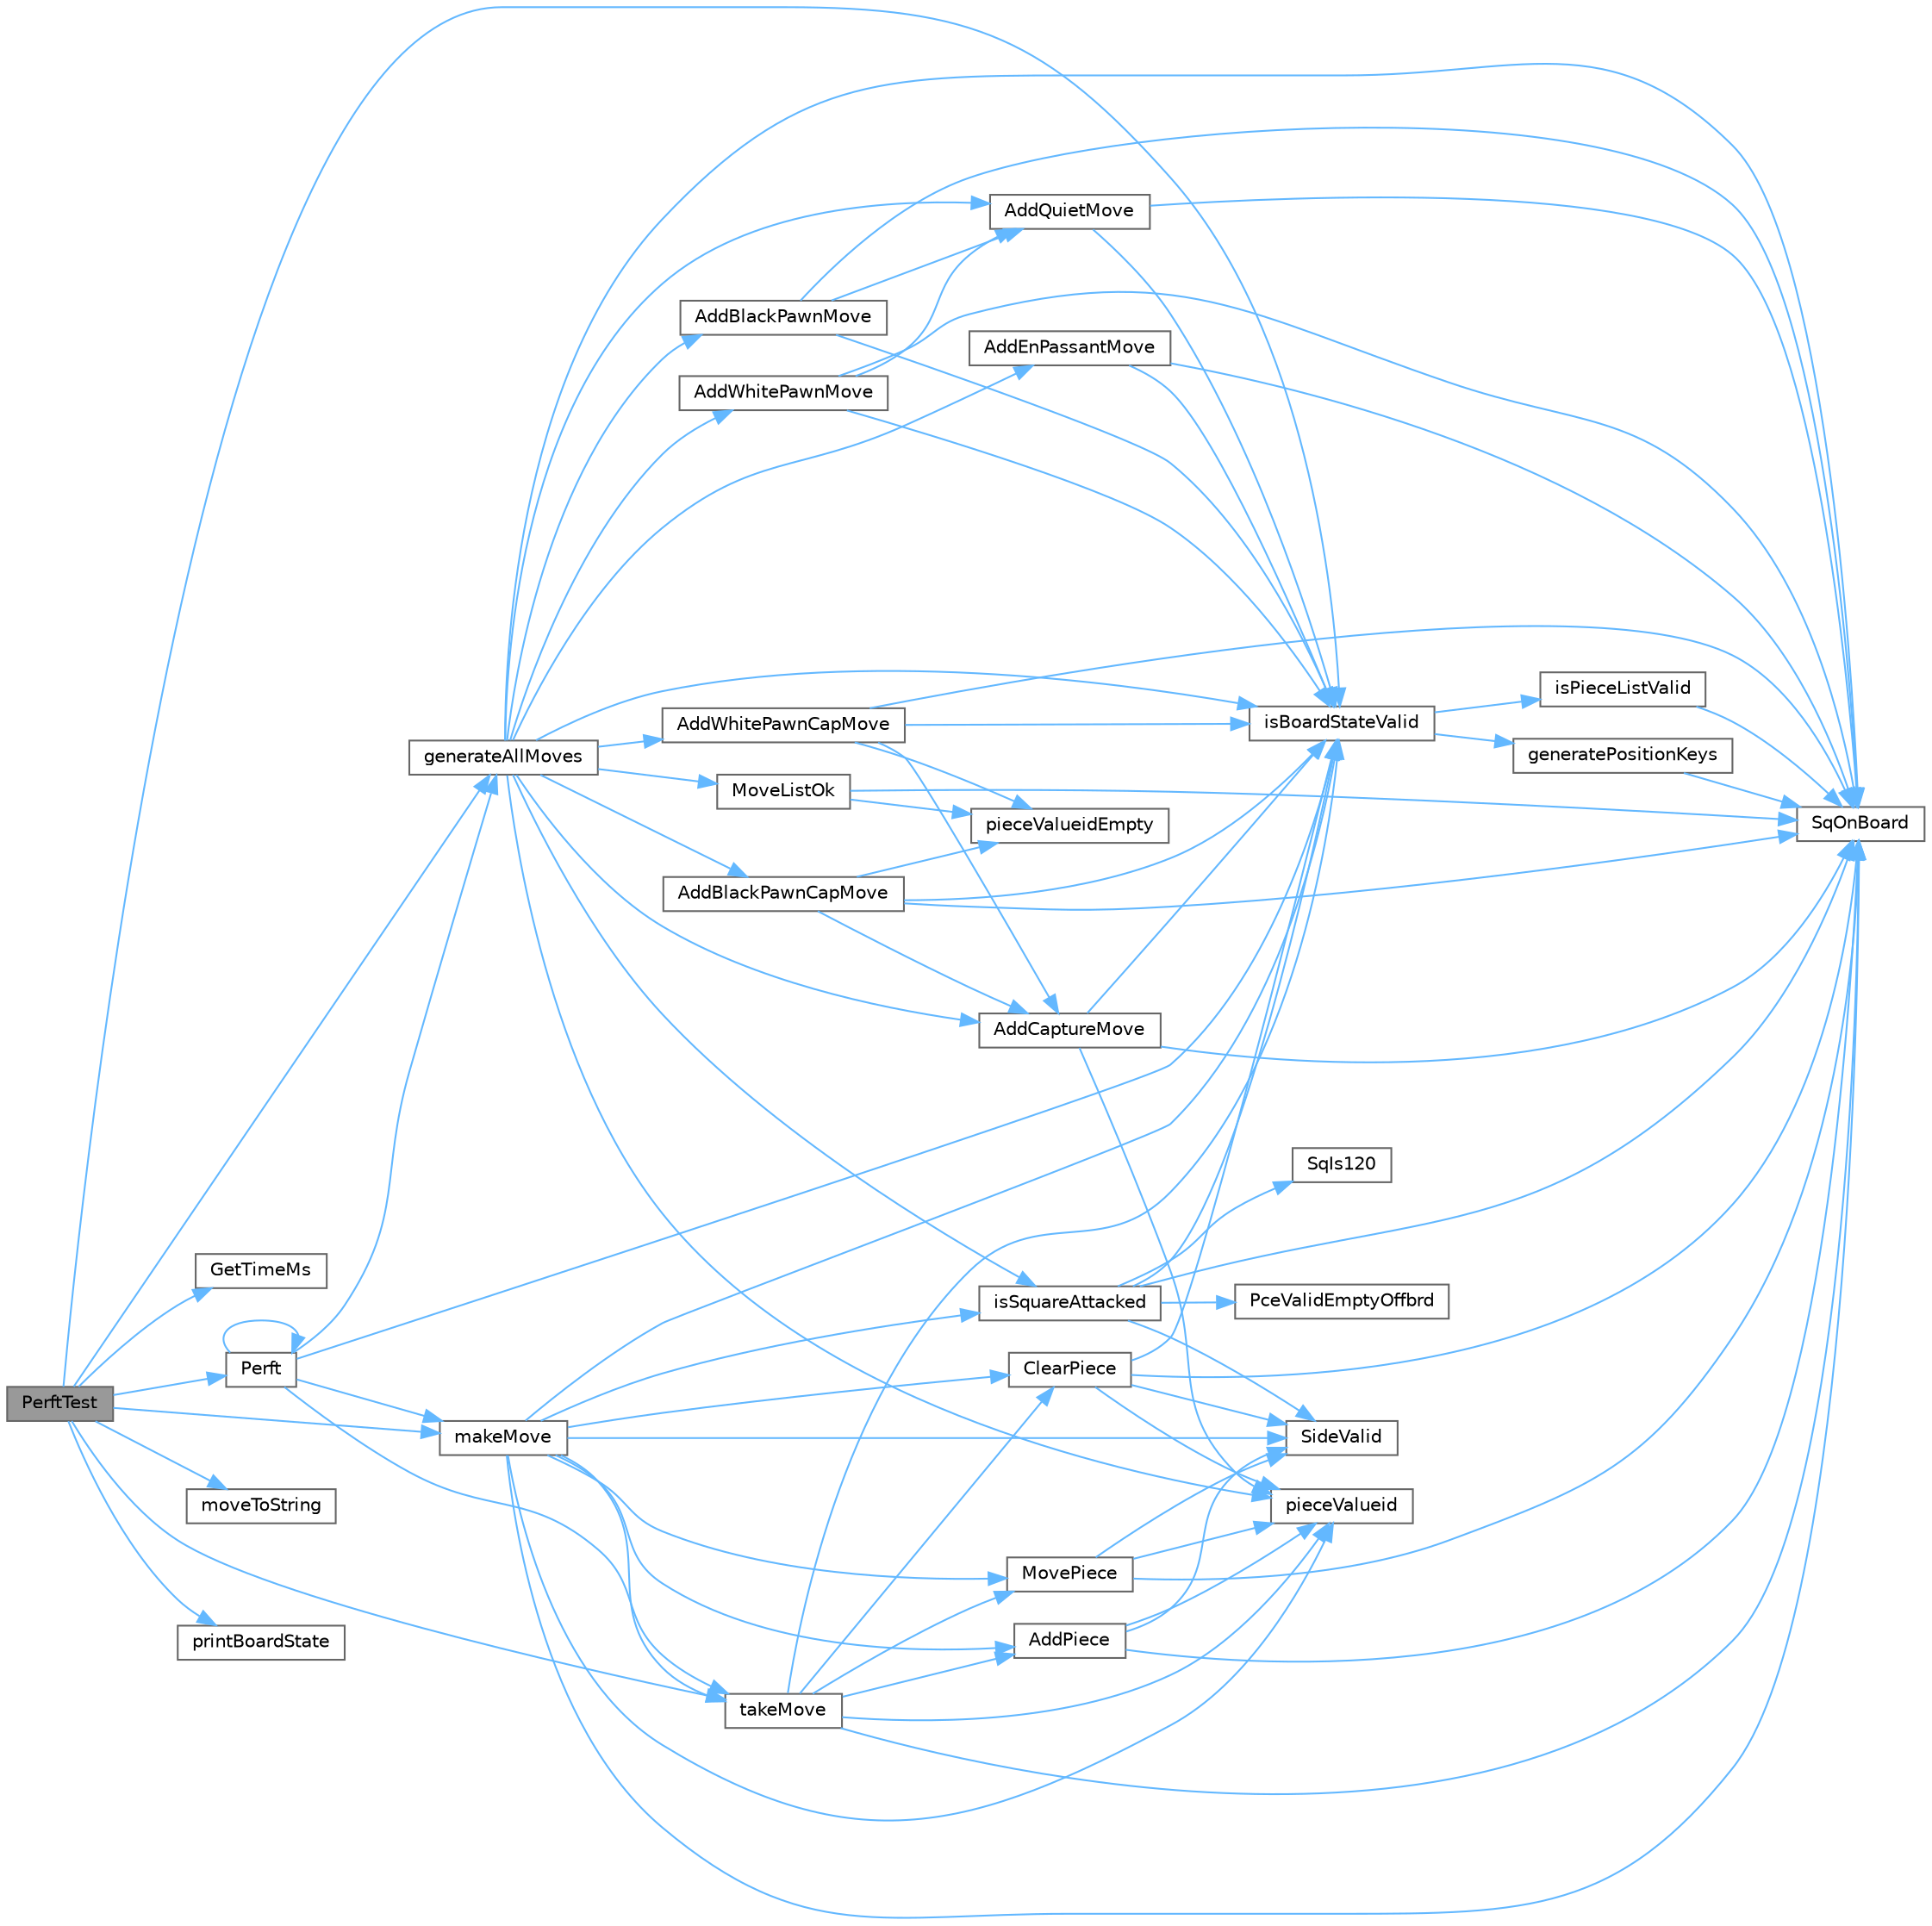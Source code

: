digraph "PerftTest"
{
 // INTERACTIVE_SVG=YES
 // LATEX_PDF_SIZE
  bgcolor="transparent";
  edge [fontname=Helvetica,fontsize=10,labelfontname=Helvetica,labelfontsize=10];
  node [fontname=Helvetica,fontsize=10,shape=box,height=0.2,width=0.4];
  rankdir="LR";
  Node1 [id="Node000001",label="PerftTest",height=0.2,width=0.4,color="gray40", fillcolor="grey60", style="filled", fontcolor="black",tooltip="Executes a perft test and prints move breakdown and timing."];
  Node1 -> Node2 [id="edge83_Node000001_Node000002",color="steelblue1",style="solid",tooltip=" "];
  Node2 [id="Node000002",label="generateAllMoves",height=0.2,width=0.4,color="grey40", fillcolor="white", style="filled",URL="$move__generator_8cpp.html#a4d7178784dec62b5c55f61f52c432fdf",tooltip="Generate all pseudo-legal moves for the side to move."];
  Node2 -> Node3 [id="edge84_Node000002_Node000003",color="steelblue1",style="solid",tooltip=" "];
  Node3 [id="Node000003",label="AddBlackPawnCapMove",height=0.2,width=0.4,color="grey40", fillcolor="white", style="filled",URL="$move__generator_8cpp.html#a21d952c048f6586610eafeefcd4a0341",tooltip=" "];
  Node3 -> Node4 [id="edge85_Node000003_Node000004",color="steelblue1",style="solid",tooltip=" "];
  Node4 [id="Node000004",label="AddCaptureMove",height=0.2,width=0.4,color="grey40", fillcolor="white", style="filled",URL="$move__generator_8cpp.html#ad22de88ed58f37e575d4d3bbb7925329",tooltip=" "];
  Node4 -> Node5 [id="edge86_Node000004_Node000005",color="steelblue1",style="solid",tooltip=" "];
  Node5 [id="Node000005",label="isBoardStateValid",height=0.2,width=0.4,color="grey40", fillcolor="white", style="filled",URL="$board_8cpp.html#a27f071824f45c724e8ddd02c72b39871",tooltip="Performs a full internal consistency check of the board state."];
  Node5 -> Node6 [id="edge87_Node000005_Node000006",color="steelblue1",style="solid",tooltip=" "];
  Node6 [id="Node000006",label="generatePositionKeys",height=0.2,width=0.4,color="grey40", fillcolor="white", style="filled",URL="$hash__keys_8cpp.html#a8c1832e1dfd853cce944ddd2df57dd53",tooltip="Generates a Zobrist hash key for the given board position."];
  Node6 -> Node7 [id="edge88_Node000006_Node000007",color="steelblue1",style="solid",tooltip=" "];
  Node7 [id="Node000007",label="SqOnBoard",height=0.2,width=0.4,color="grey40", fillcolor="white", style="filled",URL="$validate_8cpp.html#ad5a569564ef016ed02a4fef23d89d9c4",tooltip="Checks if a given square index refers to a valid on-board square."];
  Node5 -> Node8 [id="edge89_Node000005_Node000008",color="steelblue1",style="solid",tooltip=" "];
  Node8 [id="Node000008",label="isPieceListValid",height=0.2,width=0.4,color="grey40", fillcolor="white", style="filled",URL="$board_8cpp.html#addbaf4fbab51f8032e0e7aabbffeab96",tooltip="Validate that piece list array is consistent with board state."];
  Node8 -> Node7 [id="edge90_Node000008_Node000007",color="steelblue1",style="solid",tooltip=" "];
  Node4 -> Node9 [id="edge91_Node000004_Node000009",color="steelblue1",style="solid",tooltip=" "];
  Node9 [id="Node000009",label="pieceValueid",height=0.2,width=0.4,color="grey40", fillcolor="white", style="filled",URL="$validate_8cpp.html#aca205110cd18879d0e0a965dee34b776",tooltip="Checks if the given piece code is a valid piece (non-empty)."];
  Node4 -> Node7 [id="edge92_Node000004_Node000007",color="steelblue1",style="solid",tooltip=" "];
  Node3 -> Node5 [id="edge93_Node000003_Node000005",color="steelblue1",style="solid",tooltip=" "];
  Node3 -> Node10 [id="edge94_Node000003_Node000010",color="steelblue1",style="solid",tooltip=" "];
  Node10 [id="Node000010",label="pieceValueidEmpty",height=0.2,width=0.4,color="grey40", fillcolor="white", style="filled",URL="$validate_8cpp.html#ac8317193b0ce2ab0c3d8d0f212cdd2b6",tooltip="Checks if the given piece code is either empty or a valid piece."];
  Node3 -> Node7 [id="edge95_Node000003_Node000007",color="steelblue1",style="solid",tooltip=" "];
  Node2 -> Node11 [id="edge96_Node000002_Node000011",color="steelblue1",style="solid",tooltip=" "];
  Node11 [id="Node000011",label="AddBlackPawnMove",height=0.2,width=0.4,color="grey40", fillcolor="white", style="filled",URL="$move__generator_8cpp.html#a529fbdfe853d3ad841c4c0b88c8e55f8",tooltip=" "];
  Node11 -> Node12 [id="edge97_Node000011_Node000012",color="steelblue1",style="solid",tooltip=" "];
  Node12 [id="Node000012",label="AddQuietMove",height=0.2,width=0.4,color="grey40", fillcolor="white", style="filled",URL="$move__generator_8cpp.html#a3a38227acc56d0a4f2531c45bbf17a43",tooltip=" "];
  Node12 -> Node5 [id="edge98_Node000012_Node000005",color="steelblue1",style="solid",tooltip=" "];
  Node12 -> Node7 [id="edge99_Node000012_Node000007",color="steelblue1",style="solid",tooltip=" "];
  Node11 -> Node5 [id="edge100_Node000011_Node000005",color="steelblue1",style="solid",tooltip=" "];
  Node11 -> Node7 [id="edge101_Node000011_Node000007",color="steelblue1",style="solid",tooltip=" "];
  Node2 -> Node4 [id="edge102_Node000002_Node000004",color="steelblue1",style="solid",tooltip=" "];
  Node2 -> Node13 [id="edge103_Node000002_Node000013",color="steelblue1",style="solid",tooltip=" "];
  Node13 [id="Node000013",label="AddEnPassantMove",height=0.2,width=0.4,color="grey40", fillcolor="white", style="filled",URL="$move__generator_8cpp.html#a1f1451a443ea747e0af2376725f4c62f",tooltip=" "];
  Node13 -> Node5 [id="edge104_Node000013_Node000005",color="steelblue1",style="solid",tooltip=" "];
  Node13 -> Node7 [id="edge105_Node000013_Node000007",color="steelblue1",style="solid",tooltip=" "];
  Node2 -> Node12 [id="edge106_Node000002_Node000012",color="steelblue1",style="solid",tooltip=" "];
  Node2 -> Node14 [id="edge107_Node000002_Node000014",color="steelblue1",style="solid",tooltip=" "];
  Node14 [id="Node000014",label="AddWhitePawnCapMove",height=0.2,width=0.4,color="grey40", fillcolor="white", style="filled",URL="$move__generator_8cpp.html#aa5050db53ab58a3d01f8db5b0c6681c9",tooltip=" "];
  Node14 -> Node4 [id="edge108_Node000014_Node000004",color="steelblue1",style="solid",tooltip=" "];
  Node14 -> Node5 [id="edge109_Node000014_Node000005",color="steelblue1",style="solid",tooltip=" "];
  Node14 -> Node10 [id="edge110_Node000014_Node000010",color="steelblue1",style="solid",tooltip=" "];
  Node14 -> Node7 [id="edge111_Node000014_Node000007",color="steelblue1",style="solid",tooltip=" "];
  Node2 -> Node15 [id="edge112_Node000002_Node000015",color="steelblue1",style="solid",tooltip=" "];
  Node15 [id="Node000015",label="AddWhitePawnMove",height=0.2,width=0.4,color="grey40", fillcolor="white", style="filled",URL="$move__generator_8cpp.html#a6470c50ad0bc1167743755ec2a6be107",tooltip=" "];
  Node15 -> Node12 [id="edge113_Node000015_Node000012",color="steelblue1",style="solid",tooltip=" "];
  Node15 -> Node5 [id="edge114_Node000015_Node000005",color="steelblue1",style="solid",tooltip=" "];
  Node15 -> Node7 [id="edge115_Node000015_Node000007",color="steelblue1",style="solid",tooltip=" "];
  Node2 -> Node5 [id="edge116_Node000002_Node000005",color="steelblue1",style="solid",tooltip=" "];
  Node2 -> Node16 [id="edge117_Node000002_Node000016",color="steelblue1",style="solid",tooltip=" "];
  Node16 [id="Node000016",label="isSquareAttacked",height=0.2,width=0.4,color="grey40", fillcolor="white", style="filled",URL="$attack_8cpp.html#a36ea46ff61e0738a61f70dcf90b5178b",tooltip="Determines if a given square is attacked by a given side."];
  Node16 -> Node5 [id="edge118_Node000016_Node000005",color="steelblue1",style="solid",tooltip=" "];
  Node16 -> Node17 [id="edge119_Node000016_Node000017",color="steelblue1",style="solid",tooltip=" "];
  Node17 [id="Node000017",label="PceValidEmptyOffbrd",height=0.2,width=0.4,color="grey40", fillcolor="white", style="filled",URL="$validate_8cpp.html#aac5a1baab60b7b72d85de73be258f91b",tooltip="Checks if the given piece code is empty, valid, or OFFBOARD."];
  Node16 -> Node18 [id="edge120_Node000016_Node000018",color="steelblue1",style="solid",tooltip=" "];
  Node18 [id="Node000018",label="SideValid",height=0.2,width=0.4,color="grey40", fillcolor="white", style="filled",URL="$validate_8cpp.html#ad7a2e012bffa6db3df97e7742c9d731d",tooltip="Checks if the given side identifier is valid."];
  Node16 -> Node19 [id="edge121_Node000016_Node000019",color="steelblue1",style="solid",tooltip=" "];
  Node19 [id="Node000019",label="SqIs120",height=0.2,width=0.4,color="grey40", fillcolor="white", style="filled",URL="$validate_8cpp.html#a48b5f0e20cf731ceeeb659fbc27b972c",tooltip="Checks if a given square index is within the 120-based range."];
  Node16 -> Node7 [id="edge122_Node000016_Node000007",color="steelblue1",style="solid",tooltip=" "];
  Node2 -> Node20 [id="edge123_Node000002_Node000020",color="steelblue1",style="solid",tooltip=" "];
  Node20 [id="Node000020",label="MoveListOk",height=0.2,width=0.4,color="grey40", fillcolor="white", style="filled",URL="$validate_8cpp.html#a63d4de5e5c2a915fbce5d856620285d6",tooltip="Validates that a move list is within bounds and references valid moves."];
  Node20 -> Node10 [id="edge124_Node000020_Node000010",color="steelblue1",style="solid",tooltip=" "];
  Node20 -> Node7 [id="edge125_Node000020_Node000007",color="steelblue1",style="solid",tooltip=" "];
  Node2 -> Node9 [id="edge126_Node000002_Node000009",color="steelblue1",style="solid",tooltip=" "];
  Node2 -> Node7 [id="edge127_Node000002_Node000007",color="steelblue1",style="solid",tooltip=" "];
  Node1 -> Node21 [id="edge128_Node000001_Node000021",color="steelblue1",style="solid",tooltip=" "];
  Node21 [id="Node000021",label="GetTimeMs",height=0.2,width=0.4,color="grey40", fillcolor="white", style="filled",URL="$misc_8cpp.html#a87fed9d5570ea84a3df0c8e208a73098",tooltip=" "];
  Node1 -> Node5 [id="edge129_Node000001_Node000005",color="steelblue1",style="solid",tooltip=" "];
  Node1 -> Node22 [id="edge130_Node000001_Node000022",color="steelblue1",style="solid",tooltip=" "];
  Node22 [id="Node000022",label="makeMove",height=0.2,width=0.4,color="grey40", fillcolor="white", style="filled",URL="$make__move_8cpp.html#a1b56f6dd56425f5fcc2c84f44025d4f5",tooltip="Make a move; returns non-zero if legal (king not left in check)."];
  Node22 -> Node23 [id="edge131_Node000022_Node000023",color="steelblue1",style="solid",tooltip=" "];
  Node23 [id="Node000023",label="AddPiece",height=0.2,width=0.4,color="grey40", fillcolor="white", style="filled",URL="$make__move_8cpp.html#a6ac5b01b46acf941303b6ff4505889b4",tooltip=" "];
  Node23 -> Node9 [id="edge132_Node000023_Node000009",color="steelblue1",style="solid",tooltip=" "];
  Node23 -> Node18 [id="edge133_Node000023_Node000018",color="steelblue1",style="solid",tooltip=" "];
  Node23 -> Node7 [id="edge134_Node000023_Node000007",color="steelblue1",style="solid",tooltip=" "];
  Node22 -> Node24 [id="edge135_Node000022_Node000024",color="steelblue1",style="solid",tooltip=" "];
  Node24 [id="Node000024",label="ClearPiece",height=0.2,width=0.4,color="grey40", fillcolor="white", style="filled",URL="$make__move_8cpp.html#a7638b740f3b9301ec3ef126abaeef83e",tooltip=" "];
  Node24 -> Node5 [id="edge136_Node000024_Node000005",color="steelblue1",style="solid",tooltip=" "];
  Node24 -> Node9 [id="edge137_Node000024_Node000009",color="steelblue1",style="solid",tooltip=" "];
  Node24 -> Node18 [id="edge138_Node000024_Node000018",color="steelblue1",style="solid",tooltip=" "];
  Node24 -> Node7 [id="edge139_Node000024_Node000007",color="steelblue1",style="solid",tooltip=" "];
  Node22 -> Node5 [id="edge140_Node000022_Node000005",color="steelblue1",style="solid",tooltip=" "];
  Node22 -> Node16 [id="edge141_Node000022_Node000016",color="steelblue1",style="solid",tooltip=" "];
  Node22 -> Node25 [id="edge142_Node000022_Node000025",color="steelblue1",style="solid",tooltip=" "];
  Node25 [id="Node000025",label="MovePiece",height=0.2,width=0.4,color="grey40", fillcolor="white", style="filled",URL="$make__move_8cpp.html#ad096f1812d822251b98ffbc3894bc1d5",tooltip=" "];
  Node25 -> Node9 [id="edge143_Node000025_Node000009",color="steelblue1",style="solid",tooltip=" "];
  Node25 -> Node18 [id="edge144_Node000025_Node000018",color="steelblue1",style="solid",tooltip=" "];
  Node25 -> Node7 [id="edge145_Node000025_Node000007",color="steelblue1",style="solid",tooltip=" "];
  Node22 -> Node9 [id="edge146_Node000022_Node000009",color="steelblue1",style="solid",tooltip=" "];
  Node22 -> Node18 [id="edge147_Node000022_Node000018",color="steelblue1",style="solid",tooltip=" "];
  Node22 -> Node7 [id="edge148_Node000022_Node000007",color="steelblue1",style="solid",tooltip=" "];
  Node22 -> Node26 [id="edge149_Node000022_Node000026",color="steelblue1",style="solid",tooltip=" "];
  Node26 [id="Node000026",label="takeMove",height=0.2,width=0.4,color="grey40", fillcolor="white", style="filled",URL="$make__move_8cpp.html#aa9576282fc64517514da4a21518ae4d7",tooltip="Undo the last made move."];
  Node26 -> Node23 [id="edge150_Node000026_Node000023",color="steelblue1",style="solid",tooltip=" "];
  Node26 -> Node24 [id="edge151_Node000026_Node000024",color="steelblue1",style="solid",tooltip=" "];
  Node26 -> Node5 [id="edge152_Node000026_Node000005",color="steelblue1",style="solid",tooltip=" "];
  Node26 -> Node25 [id="edge153_Node000026_Node000025",color="steelblue1",style="solid",tooltip=" "];
  Node26 -> Node9 [id="edge154_Node000026_Node000009",color="steelblue1",style="solid",tooltip=" "];
  Node26 -> Node7 [id="edge155_Node000026_Node000007",color="steelblue1",style="solid",tooltip=" "];
  Node1 -> Node27 [id="edge156_Node000001_Node000027",color="steelblue1",style="solid",tooltip=" "];
  Node27 [id="Node000027",label="moveToString",height=0.2,width=0.4,color="grey40", fillcolor="white", style="filled",URL="$notation_8cpp.html#a901abbe0b044ee23ee055bd3c39f7e92",tooltip="Convert an encoded move to coordinate notation."];
  Node1 -> Node28 [id="edge157_Node000001_Node000028",color="steelblue1",style="solid",tooltip=" "];
  Node28 [id="Node000028",label="Perft",height=0.2,width=0.4,color="grey40", fillcolor="white", style="filled",URL="$perft_8cpp.html#a84c7e465b44101a59f96b9c21ed0224b",tooltip="Runs a perft search from a given board state."];
  Node28 -> Node2 [id="edge158_Node000028_Node000002",color="steelblue1",style="solid",tooltip=" "];
  Node28 -> Node5 [id="edge159_Node000028_Node000005",color="steelblue1",style="solid",tooltip=" "];
  Node28 -> Node22 [id="edge160_Node000028_Node000022",color="steelblue1",style="solid",tooltip=" "];
  Node28 -> Node28 [id="edge161_Node000028_Node000028",color="steelblue1",style="solid",tooltip=" "];
  Node28 -> Node26 [id="edge162_Node000028_Node000026",color="steelblue1",style="solid",tooltip=" "];
  Node1 -> Node29 [id="edge163_Node000001_Node000029",color="steelblue1",style="solid",tooltip=" "];
  Node29 [id="Node000029",label="printBoardState",height=0.2,width=0.4,color="grey40", fillcolor="white", style="filled",URL="$board_8cpp.html#ae6514fecbc8e1ef2e0ef649296ad8163",tooltip="Print the board to stdout in a human-readable format."];
  Node1 -> Node26 [id="edge164_Node000001_Node000026",color="steelblue1",style="solid",tooltip=" "];
}
